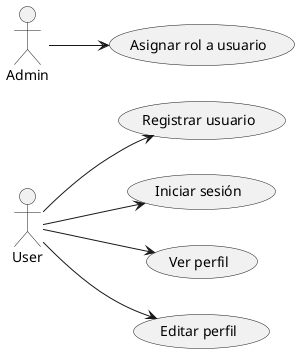 @startuml user management
left to right direction
actor User
actor Admin

usecase "Registrar usuario" as UC_Register
usecase "Iniciar sesión" as UC_Login
usecase "Ver perfil" as UC_ViewProfile
usecase "Editar perfil" as UC_EditProfile
usecase "Asignar rol a usuario" as UC_AssignRole

User --> UC_Register
User --> UC_Login
User --> UC_ViewProfile
User --> UC_EditProfile
Admin --> UC_AssignRole
@enduml
